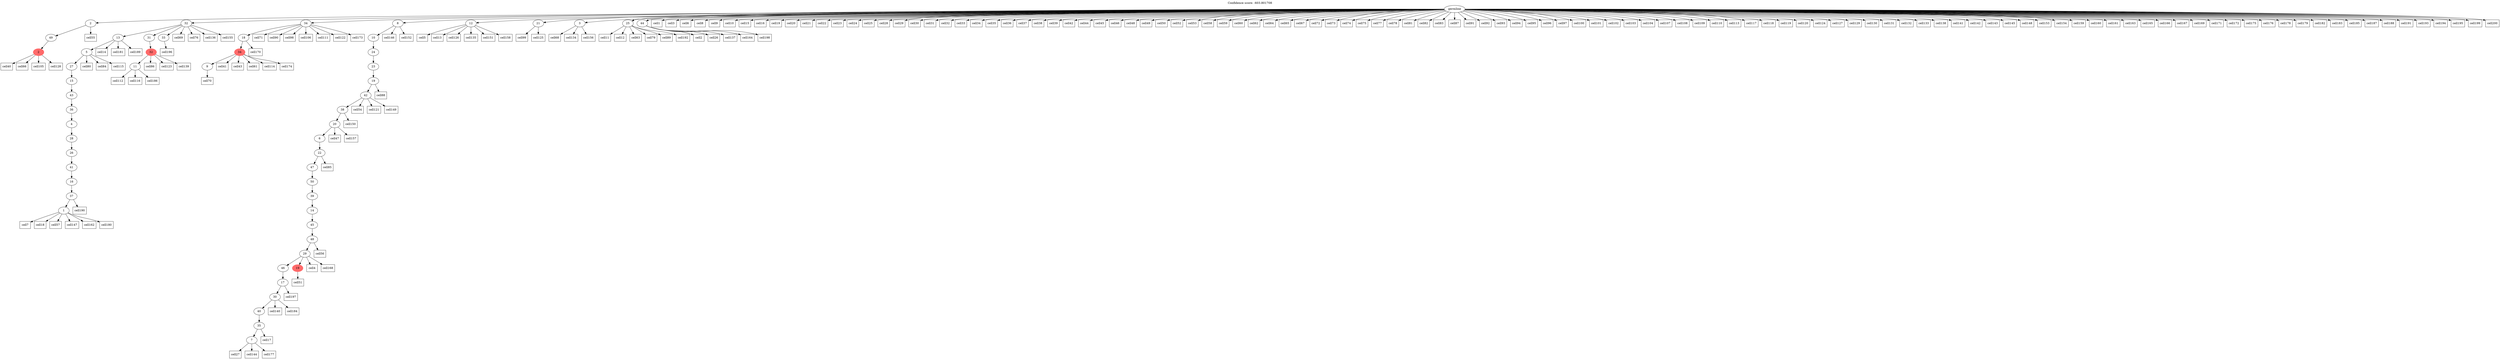 digraph g {
	"49" -> "50";
	"50" [color=indianred1, style=filled, label="2"];
	"48" -> "49";
	"49" [label="49"];
	"46" -> "47";
	"47" [label="1"];
	"45" -> "46";
	"46" [label="37"];
	"44" -> "45";
	"45" [label="16"];
	"43" -> "44";
	"44" [label="41"];
	"42" -> "43";
	"43" [label="26"];
	"41" -> "42";
	"42" [label="28"];
	"40" -> "41";
	"41" [label="4"];
	"39" -> "40";
	"40" [label="36"];
	"38" -> "39";
	"39" [label="43"];
	"37" -> "38";
	"38" [label="15"];
	"36" -> "37";
	"37" [label="27"];
	"35" -> "36";
	"36" [label="5"];
	"32" -> "33";
	"33" [label="11"];
	"31" -> "32";
	"32" [color=indianred1, style=filled, label="32"];
	"30" -> "31";
	"31" [label="31"];
	"30" -> "34";
	"34" [label="33"];
	"30" -> "35";
	"35" [label="13"];
	"28" -> "29";
	"29" [label="9"];
	"27" -> "28";
	"28" [color=indianred1, style=filled, label="34"];
	"26" -> "27";
	"27" [label="18"];
	"22" -> "23";
	"23" [label="7"];
	"21" -> "22";
	"22" [label="35"];
	"20" -> "21";
	"21" [label="40"];
	"19" -> "20";
	"20" [label="30"];
	"18" -> "19";
	"19" [label="17"];
	"17" -> "18";
	"18" [label="46"];
	"17" -> "24";
	"24" [color=indianred1, style=filled, label="19"];
	"16" -> "17";
	"17" [label="29"];
	"15" -> "16";
	"16" [label="48"];
	"14" -> "15";
	"15" [label="45"];
	"13" -> "14";
	"14" [label="14"];
	"12" -> "13";
	"13" [label="39"];
	"11" -> "12";
	"12" [label="50"];
	"10" -> "11";
	"11" [label="47"];
	"9" -> "10";
	"10" [label="22"];
	"8" -> "9";
	"9" [label="6"];
	"7" -> "8";
	"8" [label="20"];
	"6" -> "7";
	"7" [label="38"];
	"5" -> "6";
	"6" [label="42"];
	"4" -> "5";
	"5" [label="19"];
	"3" -> "4";
	"4" [label="23"];
	"2" -> "3";
	"3" [label="24"];
	"1" -> "2";
	"2" [label="10"];
	"0" -> "1";
	"1" [label="8"];
	"0" -> "25";
	"25" [label="12"];
	"0" -> "26";
	"26" [label="34"];
	"0" -> "30";
	"30" [label="32"];
	"0" -> "48";
	"48" [label="2"];
	"0" -> "51";
	"51" [label="21"];
	"0" -> "52";
	"52" [label="3"];
	"0" -> "53";
	"53" [label="25"];
	"0" -> "54";
	"54" [label="44"];
	"0" [label="germline"];
	"0" -> "cell1";
	"cell1" [shape=box];
	"54" -> "cell2";
	"cell2" [shape=box];
	"0" -> "cell3";
	"cell3" [shape=box];
	"17" -> "cell4";
	"cell4" [shape=box];
	"25" -> "cell5";
	"cell5" [shape=box];
	"0" -> "cell6";
	"cell6" [shape=box];
	"47" -> "cell7";
	"cell7" [shape=box];
	"0" -> "cell8";
	"cell8" [shape=box];
	"0" -> "cell9";
	"cell9" [shape=box];
	"0" -> "cell10";
	"cell10" [shape=box];
	"53" -> "cell11";
	"cell11" [shape=box];
	"53" -> "cell12";
	"cell12" [shape=box];
	"25" -> "cell13";
	"cell13" [shape=box];
	"35" -> "cell14";
	"cell14" [shape=box];
	"0" -> "cell15";
	"cell15" [shape=box];
	"0" -> "cell16";
	"cell16" [shape=box];
	"22" -> "cell17";
	"cell17" [shape=box];
	"47" -> "cell18";
	"cell18" [shape=box];
	"0" -> "cell19";
	"cell19" [shape=box];
	"0" -> "cell20";
	"cell20" [shape=box];
	"0" -> "cell21";
	"cell21" [shape=box];
	"0" -> "cell22";
	"cell22" [shape=box];
	"0" -> "cell23";
	"cell23" [shape=box];
	"0" -> "cell24";
	"cell24" [shape=box];
	"0" -> "cell25";
	"cell25" [shape=box];
	"54" -> "cell26";
	"cell26" [shape=box];
	"23" -> "cell27";
	"cell27" [shape=box];
	"0" -> "cell28";
	"cell28" [shape=box];
	"0" -> "cell29";
	"cell29" [shape=box];
	"0" -> "cell30";
	"cell30" [shape=box];
	"0" -> "cell31";
	"cell31" [shape=box];
	"0" -> "cell32";
	"cell32" [shape=box];
	"0" -> "cell33";
	"cell33" [shape=box];
	"0" -> "cell34";
	"cell34" [shape=box];
	"0" -> "cell35";
	"cell35" [shape=box];
	"0" -> "cell36";
	"cell36" [shape=box];
	"0" -> "cell37";
	"cell37" [shape=box];
	"0" -> "cell38";
	"cell38" [shape=box];
	"0" -> "cell39";
	"cell39" [shape=box];
	"50" -> "cell40";
	"cell40" [shape=box];
	"28" -> "cell41";
	"cell41" [shape=box];
	"0" -> "cell42";
	"cell42" [shape=box];
	"28" -> "cell43";
	"cell43" [shape=box];
	"0" -> "cell44";
	"cell44" [shape=box];
	"0" -> "cell45";
	"cell45" [shape=box];
	"0" -> "cell46";
	"cell46" [shape=box];
	"8" -> "cell47";
	"cell47" [shape=box];
	"0" -> "cell48";
	"cell48" [shape=box];
	"0" -> "cell49";
	"cell49" [shape=box];
	"0" -> "cell50";
	"cell50" [shape=box];
	"24" -> "cell51";
	"cell51" [shape=box];
	"0" -> "cell52";
	"cell52" [shape=box];
	"0" -> "cell53";
	"cell53" [shape=box];
	"6" -> "cell54";
	"cell54" [shape=box];
	"48" -> "cell55";
	"cell55" [shape=box];
	"16" -> "cell56";
	"cell56" [shape=box];
	"47" -> "cell57";
	"cell57" [shape=box];
	"0" -> "cell58";
	"cell58" [shape=box];
	"0" -> "cell59";
	"cell59" [shape=box];
	"0" -> "cell60";
	"cell60" [shape=box];
	"28" -> "cell61";
	"cell61" [shape=box];
	"0" -> "cell62";
	"cell62" [shape=box];
	"53" -> "cell63";
	"cell63" [shape=box];
	"0" -> "cell64";
	"cell64" [shape=box];
	"0" -> "cell65";
	"cell65" [shape=box];
	"50" -> "cell66";
	"cell66" [shape=box];
	"0" -> "cell67";
	"cell67" [shape=box];
	"52" -> "cell68";
	"cell68" [shape=box];
	"30" -> "cell69";
	"cell69" [shape=box];
	"29" -> "cell70";
	"cell70" [shape=box];
	"26" -> "cell71";
	"cell71" [shape=box];
	"0" -> "cell72";
	"cell72" [shape=box];
	"0" -> "cell73";
	"cell73" [shape=box];
	"0" -> "cell74";
	"cell74" [shape=box];
	"0" -> "cell75";
	"cell75" [shape=box];
	"30" -> "cell76";
	"cell76" [shape=box];
	"0" -> "cell77";
	"cell77" [shape=box];
	"0" -> "cell78";
	"cell78" [shape=box];
	"53" -> "cell79";
	"cell79" [shape=box];
	"36" -> "cell80";
	"cell80" [shape=box];
	"0" -> "cell81";
	"cell81" [shape=box];
	"0" -> "cell82";
	"cell82" [shape=box];
	"0" -> "cell83";
	"cell83" [shape=box];
	"36" -> "cell84";
	"cell84" [shape=box];
	"10" -> "cell85";
	"cell85" [shape=box];
	"32" -> "cell86";
	"cell86" [shape=box];
	"0" -> "cell87";
	"cell87" [shape=box];
	"5" -> "cell88";
	"cell88" [shape=box];
	"53" -> "cell89";
	"cell89" [shape=box];
	"26" -> "cell90";
	"cell90" [shape=box];
	"0" -> "cell91";
	"cell91" [shape=box];
	"0" -> "cell92";
	"cell92" [shape=box];
	"0" -> "cell93";
	"cell93" [shape=box];
	"0" -> "cell94";
	"cell94" [shape=box];
	"0" -> "cell95";
	"cell95" [shape=box];
	"0" -> "cell96";
	"cell96" [shape=box];
	"0" -> "cell97";
	"cell97" [shape=box];
	"26" -> "cell98";
	"cell98" [shape=box];
	"51" -> "cell99";
	"cell99" [shape=box];
	"0" -> "cell100";
	"cell100" [shape=box];
	"0" -> "cell101";
	"cell101" [shape=box];
	"0" -> "cell102";
	"cell102" [shape=box];
	"0" -> "cell103";
	"cell103" [shape=box];
	"0" -> "cell104";
	"cell104" [shape=box];
	"50" -> "cell105";
	"cell105" [shape=box];
	"26" -> "cell106";
	"cell106" [shape=box];
	"0" -> "cell107";
	"cell107" [shape=box];
	"0" -> "cell108";
	"cell108" [shape=box];
	"0" -> "cell109";
	"cell109" [shape=box];
	"0" -> "cell110";
	"cell110" [shape=box];
	"26" -> "cell111";
	"cell111" [shape=box];
	"33" -> "cell112";
	"cell112" [shape=box];
	"0" -> "cell113";
	"cell113" [shape=box];
	"28" -> "cell114";
	"cell114" [shape=box];
	"36" -> "cell115";
	"cell115" [shape=box];
	"33" -> "cell116";
	"cell116" [shape=box];
	"0" -> "cell117";
	"cell117" [shape=box];
	"0" -> "cell118";
	"cell118" [shape=box];
	"0" -> "cell119";
	"cell119" [shape=box];
	"0" -> "cell120";
	"cell120" [shape=box];
	"6" -> "cell121";
	"cell121" [shape=box];
	"26" -> "cell122";
	"cell122" [shape=box];
	"32" -> "cell123";
	"cell123" [shape=box];
	"0" -> "cell124";
	"cell124" [shape=box];
	"51" -> "cell125";
	"cell125" [shape=box];
	"25" -> "cell126";
	"cell126" [shape=box];
	"0" -> "cell127";
	"cell127" [shape=box];
	"50" -> "cell128";
	"cell128" [shape=box];
	"0" -> "cell129";
	"cell129" [shape=box];
	"0" -> "cell130";
	"cell130" [shape=box];
	"0" -> "cell131";
	"cell131" [shape=box];
	"0" -> "cell132";
	"cell132" [shape=box];
	"0" -> "cell133";
	"cell133" [shape=box];
	"52" -> "cell134";
	"cell134" [shape=box];
	"25" -> "cell135";
	"cell135" [shape=box];
	"30" -> "cell136";
	"cell136" [shape=box];
	"54" -> "cell137";
	"cell137" [shape=box];
	"0" -> "cell138";
	"cell138" [shape=box];
	"32" -> "cell139";
	"cell139" [shape=box];
	"20" -> "cell140";
	"cell140" [shape=box];
	"0" -> "cell141";
	"cell141" [shape=box];
	"0" -> "cell142";
	"cell142" [shape=box];
	"0" -> "cell143";
	"cell143" [shape=box];
	"23" -> "cell144";
	"cell144" [shape=box];
	"0" -> "cell145";
	"cell145" [shape=box];
	"1" -> "cell146";
	"cell146" [shape=box];
	"47" -> "cell147";
	"cell147" [shape=box];
	"0" -> "cell148";
	"cell148" [shape=box];
	"6" -> "cell149";
	"cell149" [shape=box];
	"7" -> "cell150";
	"cell150" [shape=box];
	"25" -> "cell151";
	"cell151" [shape=box];
	"1" -> "cell152";
	"cell152" [shape=box];
	"0" -> "cell153";
	"cell153" [shape=box];
	"0" -> "cell154";
	"cell154" [shape=box];
	"30" -> "cell155";
	"cell155" [shape=box];
	"52" -> "cell156";
	"cell156" [shape=box];
	"8" -> "cell157";
	"cell157" [shape=box];
	"25" -> "cell158";
	"cell158" [shape=box];
	"0" -> "cell159";
	"cell159" [shape=box];
	"0" -> "cell160";
	"cell160" [shape=box];
	"0" -> "cell161";
	"cell161" [shape=box];
	"47" -> "cell162";
	"cell162" [shape=box];
	"0" -> "cell163";
	"cell163" [shape=box];
	"54" -> "cell164";
	"cell164" [shape=box];
	"0" -> "cell165";
	"cell165" [shape=box];
	"0" -> "cell166";
	"cell166" [shape=box];
	"0" -> "cell167";
	"cell167" [shape=box];
	"17" -> "cell168";
	"cell168" [shape=box];
	"0" -> "cell169";
	"cell169" [shape=box];
	"27" -> "cell170";
	"cell170" [shape=box];
	"0" -> "cell171";
	"cell171" [shape=box];
	"0" -> "cell172";
	"cell172" [shape=box];
	"26" -> "cell173";
	"cell173" [shape=box];
	"28" -> "cell174";
	"cell174" [shape=box];
	"0" -> "cell175";
	"cell175" [shape=box];
	"0" -> "cell176";
	"cell176" [shape=box];
	"23" -> "cell177";
	"cell177" [shape=box];
	"0" -> "cell178";
	"cell178" [shape=box];
	"0" -> "cell179";
	"cell179" [shape=box];
	"47" -> "cell180";
	"cell180" [shape=box];
	"35" -> "cell181";
	"cell181" [shape=box];
	"0" -> "cell182";
	"cell182" [shape=box];
	"0" -> "cell183";
	"cell183" [shape=box];
	"20" -> "cell184";
	"cell184" [shape=box];
	"0" -> "cell185";
	"cell185" [shape=box];
	"33" -> "cell186";
	"cell186" [shape=box];
	"0" -> "cell187";
	"cell187" [shape=box];
	"0" -> "cell188";
	"cell188" [shape=box];
	"35" -> "cell189";
	"cell189" [shape=box];
	"46" -> "cell190";
	"cell190" [shape=box];
	"0" -> "cell191";
	"cell191" [shape=box];
	"53" -> "cell192";
	"cell192" [shape=box];
	"0" -> "cell193";
	"cell193" [shape=box];
	"0" -> "cell194";
	"cell194" [shape=box];
	"0" -> "cell195";
	"cell195" [shape=box];
	"34" -> "cell196";
	"cell196" [shape=box];
	"19" -> "cell197";
	"cell197" [shape=box];
	"54" -> "cell198";
	"cell198" [shape=box];
	"0" -> "cell199";
	"cell199" [shape=box];
	"0" -> "cell200";
	"cell200" [shape=box];
	labelloc="t";
	label="Confidence score: -603.801708";
}
